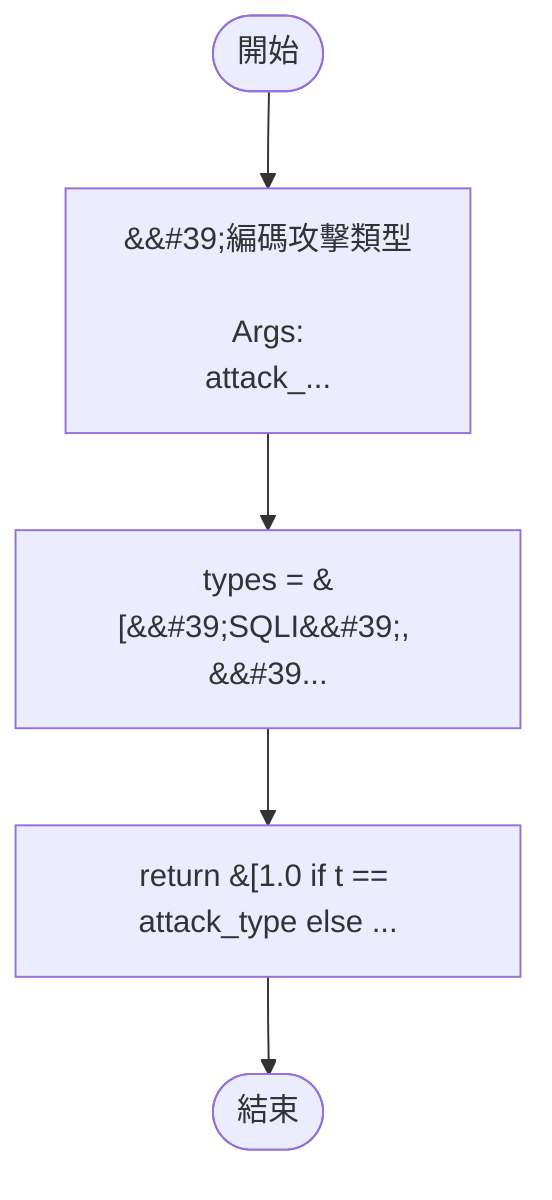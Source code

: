 flowchart TB
    n1([開始])
    n2([結束])
    n3[&amp;&#35;39;編碼攻擊類型\n\n        Args:\n            attack_...]
    n4[types = &#91;&amp;&#35;39;SQLI&amp;&#35;39;, &amp;&#35;39...]
    n5[return &#91;1.0 if t == attack_type else ...]
    n1 --> n3
    n3 --> n4
    n4 --> n5
    n5 --> n2